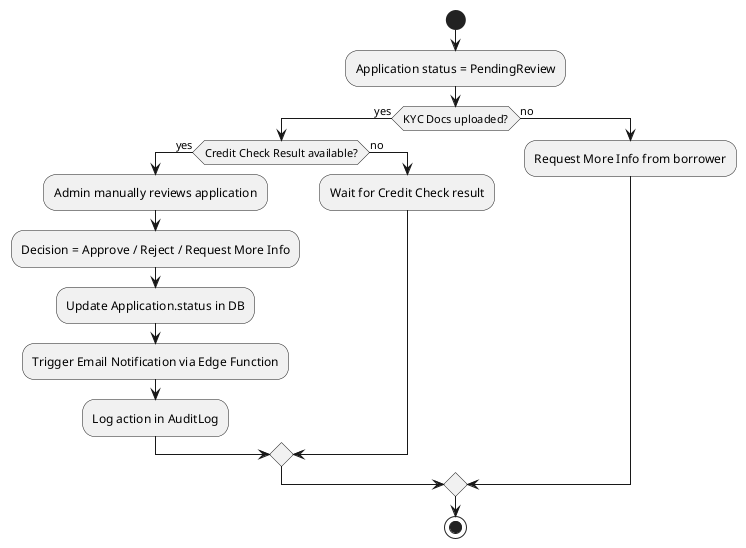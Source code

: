 @startuml Admin_Review_Application
start
:Application status = PendingReview;
if (KYC Docs uploaded?) then (yes)
  if (Credit Check Result available?) then (yes)
    :Admin manually reviews application;
    :Decision = Approve / Reject / Request More Info;
    :Update Application.status in DB;
    :Trigger Email Notification via Edge Function;
    :Log action in AuditLog;
  else (no)
    :Wait for Credit Check result;
  endif
else (no)
  :Request More Info from borrower;
endif
stop
@enduml
